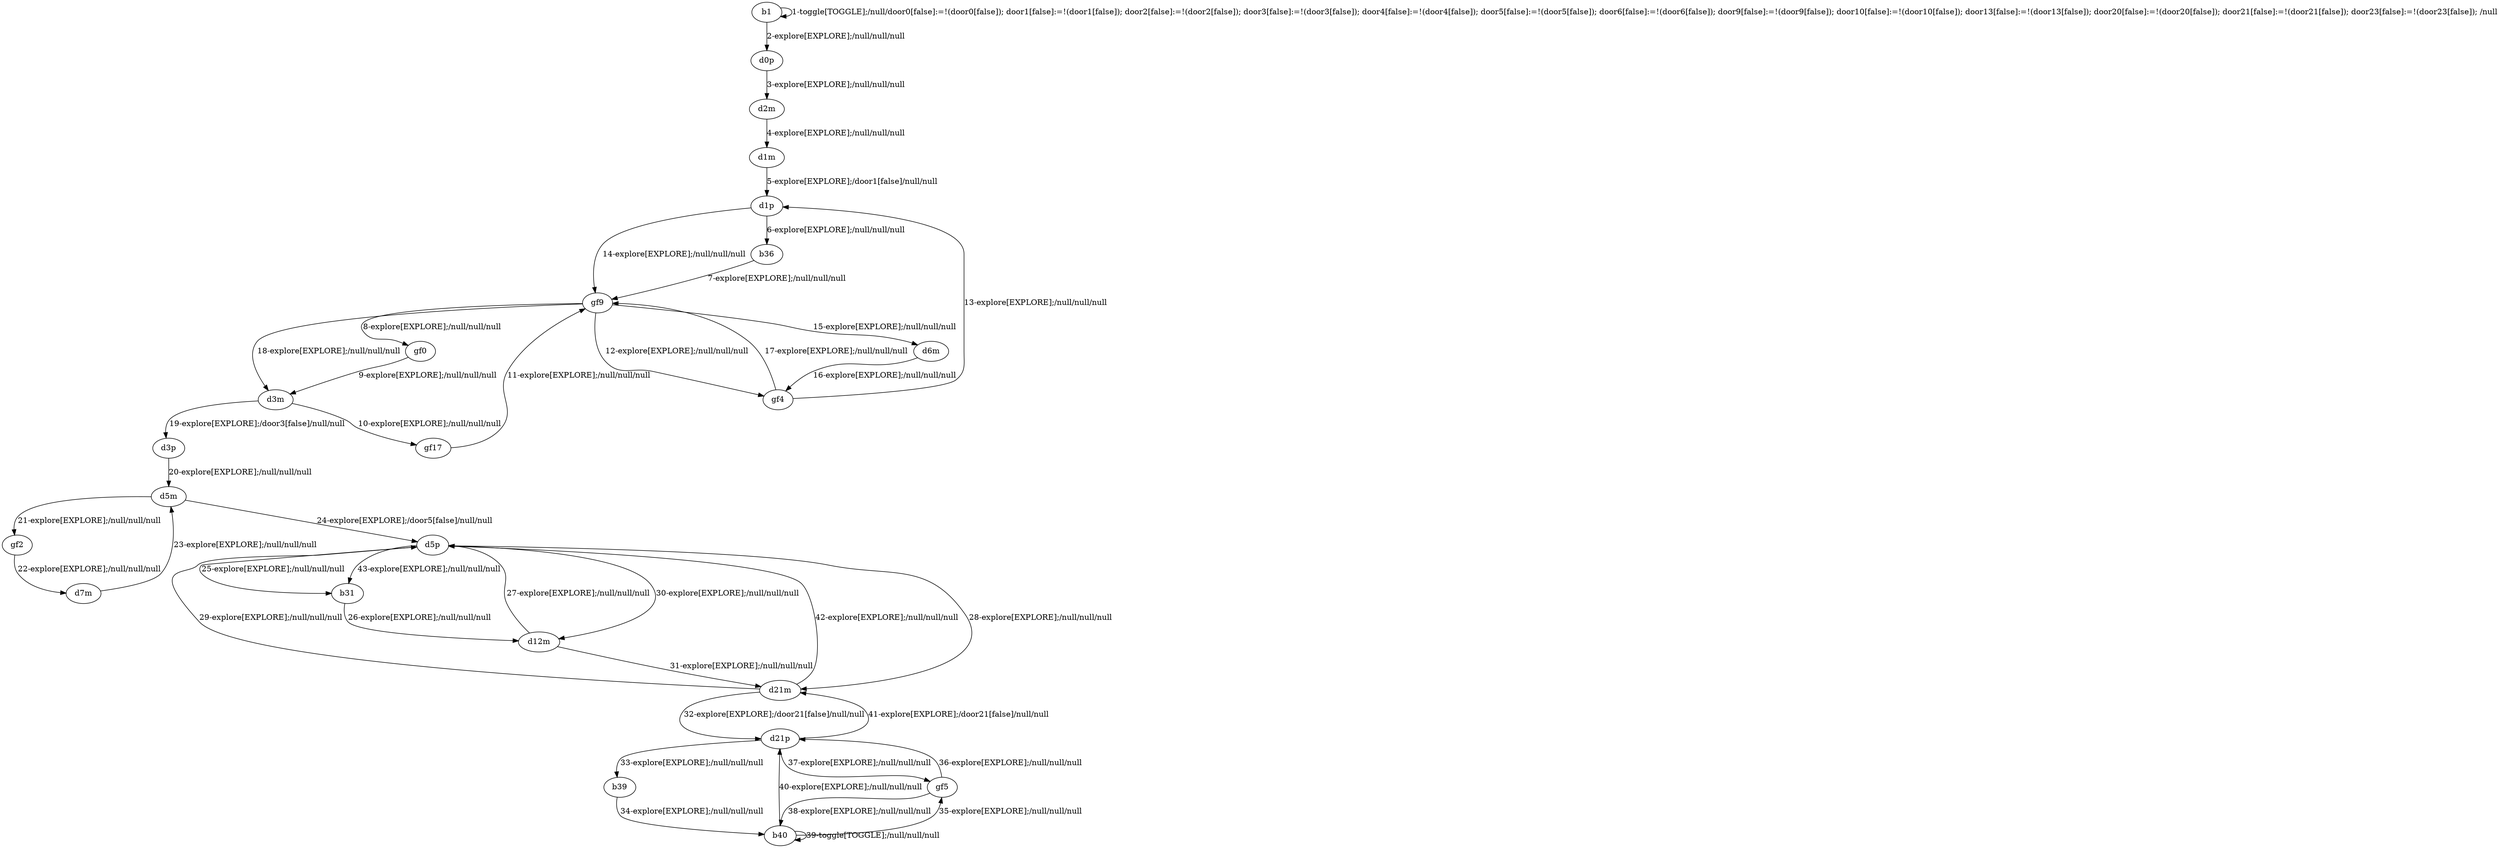 # Total number of goals covered by this test: 2
# b40 --> gf5
# gf5 --> b40

digraph g {
"b1" -> "b1" [label = "1-toggle[TOGGLE];/null/door0[false]:=!(door0[false]); door1[false]:=!(door1[false]); door2[false]:=!(door2[false]); door3[false]:=!(door3[false]); door4[false]:=!(door4[false]); door5[false]:=!(door5[false]); door6[false]:=!(door6[false]); door9[false]:=!(door9[false]); door10[false]:=!(door10[false]); door13[false]:=!(door13[false]); door20[false]:=!(door20[false]); door21[false]:=!(door21[false]); door23[false]:=!(door23[false]); /null"];
"b1" -> "d0p" [label = "2-explore[EXPLORE];/null/null/null"];
"d0p" -> "d2m" [label = "3-explore[EXPLORE];/null/null/null"];
"d2m" -> "d1m" [label = "4-explore[EXPLORE];/null/null/null"];
"d1m" -> "d1p" [label = "5-explore[EXPLORE];/door1[false]/null/null"];
"d1p" -> "b36" [label = "6-explore[EXPLORE];/null/null/null"];
"b36" -> "gf9" [label = "7-explore[EXPLORE];/null/null/null"];
"gf9" -> "gf0" [label = "8-explore[EXPLORE];/null/null/null"];
"gf0" -> "d3m" [label = "9-explore[EXPLORE];/null/null/null"];
"d3m" -> "gf17" [label = "10-explore[EXPLORE];/null/null/null"];
"gf17" -> "gf9" [label = "11-explore[EXPLORE];/null/null/null"];
"gf9" -> "gf4" [label = "12-explore[EXPLORE];/null/null/null"];
"gf4" -> "d1p" [label = "13-explore[EXPLORE];/null/null/null"];
"d1p" -> "gf9" [label = "14-explore[EXPLORE];/null/null/null"];
"gf9" -> "d6m" [label = "15-explore[EXPLORE];/null/null/null"];
"d6m" -> "gf4" [label = "16-explore[EXPLORE];/null/null/null"];
"gf4" -> "gf9" [label = "17-explore[EXPLORE];/null/null/null"];
"gf9" -> "d3m" [label = "18-explore[EXPLORE];/null/null/null"];
"d3m" -> "d3p" [label = "19-explore[EXPLORE];/door3[false]/null/null"];
"d3p" -> "d5m" [label = "20-explore[EXPLORE];/null/null/null"];
"d5m" -> "gf2" [label = "21-explore[EXPLORE];/null/null/null"];
"gf2" -> "d7m" [label = "22-explore[EXPLORE];/null/null/null"];
"d7m" -> "d5m" [label = "23-explore[EXPLORE];/null/null/null"];
"d5m" -> "d5p" [label = "24-explore[EXPLORE];/door5[false]/null/null"];
"d5p" -> "b31" [label = "25-explore[EXPLORE];/null/null/null"];
"b31" -> "d12m" [label = "26-explore[EXPLORE];/null/null/null"];
"d12m" -> "d5p" [label = "27-explore[EXPLORE];/null/null/null"];
"d5p" -> "d21m" [label = "28-explore[EXPLORE];/null/null/null"];
"d21m" -> "d5p" [label = "29-explore[EXPLORE];/null/null/null"];
"d5p" -> "d12m" [label = "30-explore[EXPLORE];/null/null/null"];
"d12m" -> "d21m" [label = "31-explore[EXPLORE];/null/null/null"];
"d21m" -> "d21p" [label = "32-explore[EXPLORE];/door21[false]/null/null"];
"d21p" -> "b39" [label = "33-explore[EXPLORE];/null/null/null"];
"b39" -> "b40" [label = "34-explore[EXPLORE];/null/null/null"];
"b40" -> "gf5" [label = "35-explore[EXPLORE];/null/null/null"];
"gf5" -> "d21p" [label = "36-explore[EXPLORE];/null/null/null"];
"d21p" -> "gf5" [label = "37-explore[EXPLORE];/null/null/null"];
"gf5" -> "b40" [label = "38-explore[EXPLORE];/null/null/null"];
"b40" -> "b40" [label = "39-toggle[TOGGLE];/null/null/null"];
"b40" -> "d21p" [label = "40-explore[EXPLORE];/null/null/null"];
"d21p" -> "d21m" [label = "41-explore[EXPLORE];/door21[false]/null/null"];
"d21m" -> "d5p" [label = "42-explore[EXPLORE];/null/null/null"];
"d5p" -> "b31" [label = "43-explore[EXPLORE];/null/null/null"];
}